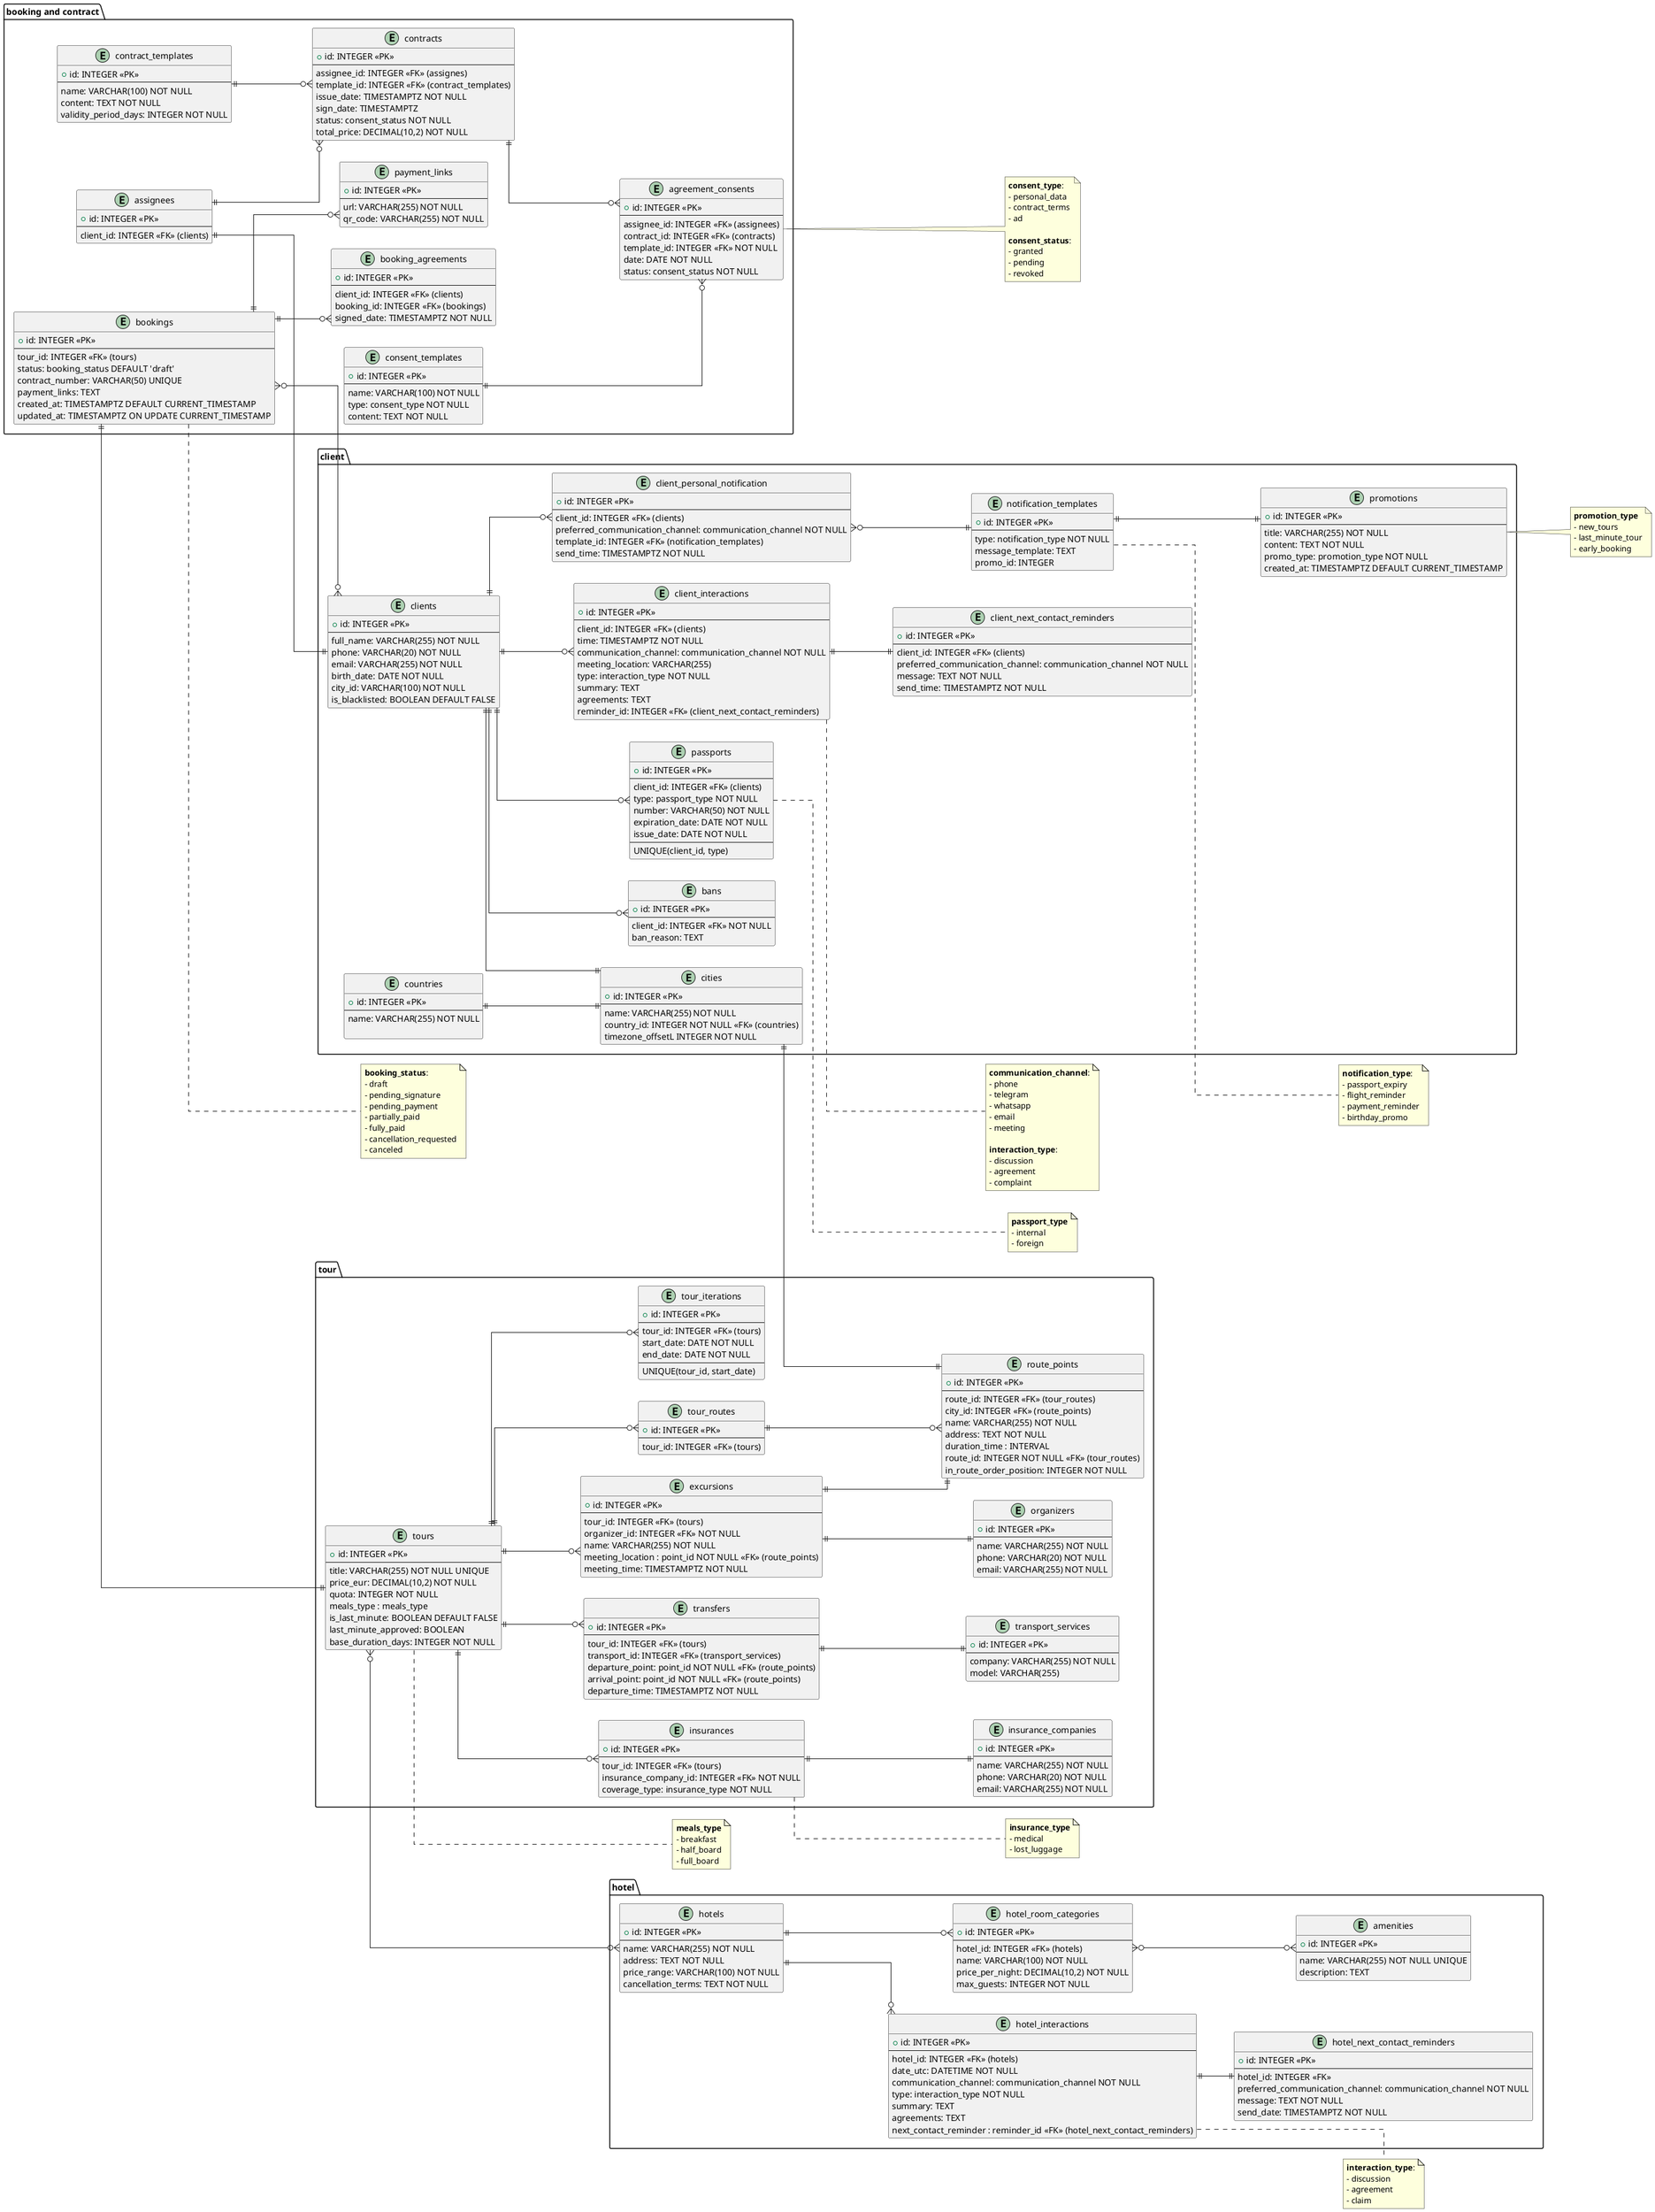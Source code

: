 @startuml trvael
skinparam Linetype ortho
left to right direction

package "client" {
  entity clients{
    + id: INTEGER <<PK>> 
    --
    full_name: VARCHAR(255) NOT NULL
    phone: VARCHAR(20) NOT NULL
    email: VARCHAR(255) NOT NULL
    birth_date: DATE NOT NULL
    city_id: VARCHAR(100) NOT NULL
    is_blacklisted: BOOLEAN DEFAULT FALSE
  }

  entity bans { 
    + id: INTEGER <<PK>>
    --
    client_id: INTEGER <<FK>> NOT NULL
    ban_reason: TEXT 
  }

  entity countries {
    + id: INTEGER <<PK>>
    --
    name: VARCHAR(255) NOT NULL

  }

  entity cities {
    + id: INTEGER <<PK>>
    --
    name: VARCHAR(255) NOT NULL
    country_id: INTEGER NOT NULL <<FK>> (countries)
    timezone_offsetL INTEGER NOT NULL
  }

  entity passports{
    + id: INTEGER <<PK>>
    --
    client_id: INTEGER <<FK>> (clients)
    type: passport_type NOT NULL
    number: VARCHAR(50) NOT NULL
    expiration_date: DATE NOT NULL
    issue_date: DATE NOT NULL
    --
    UNIQUE(client_id, type)
  }

  entity client_interactions {
    + id: INTEGER <<PK>>
    --
    client_id: INTEGER <<FK>> (clients)
    time: TIMESTAMPTZ NOT NULL
    communication_channel: communication_channel NOT NULL
    meeting_location: VARCHAR(255)
    type: interaction_type NOT NULL
    summary: TEXT
    agreements: TEXT
    reminder_id: INTEGER <<FK>> (client_next_contact_reminders)
  }

  entity client_next_contact_reminders {
    + id: INTEGER <<PK>>
    --
    client_id: INTEGER <<FK>> (clients)
    preferred_communication_channel: communication_channel NOT NULL
    message: TEXT NOT NULL
    send_time: TIMESTAMPTZ NOT NULL
  }

  entity client_personal_notification {
    + id: INTEGER <<PK>>
    --
    client_id: INTEGER <<FK>> (clients)
    preferred_communication_channel: communication_channel NOT NULL
    template_id: INTEGER <<FK>> (notification_templates)
    send_time: TIMESTAMPTZ NOT NULL
  }

  entity notification_templates {
    + id: INTEGER <<PK>>
    --
    type: notification_type NOT NULL
    message_template: TEXT
    promo_id: INTEGER 
  }

  entity promotions {
    + id: INTEGER <<PK>>
    --
    title: VARCHAR(255) NOT NULL
    content: TEXT NOT NULL
    promo_type: promotion_type NOT NULL
    created_at: TIMESTAMPTZ DEFAULT CURRENT_TIMESTAMP
  }
}

package "booking and contract" {
  entity bookings{
    + id: INTEGER <<PK>>
    --
    tour_id: INTEGER <<FK>> (tours)
    status: booking_status DEFAULT 'draft'
    contract_number: VARCHAR(50) UNIQUE
    payment_links: TEXT
    created_at: TIMESTAMPTZ DEFAULT CURRENT_TIMESTAMP
    updated_at: TIMESTAMPTZ ON UPDATE CURRENT_TIMESTAMP
  }

  entity booking_agreements {
    + id: INTEGER <<PK>>
    --
    client_id: INTEGER <<FK>> (clients)
    booking_id: INTEGER <<FK>> (bookings)
    signed_date: TIMESTAMPTZ NOT NULL
  }

  entity assignees {
    + id: INTEGER <<PK>>
    --
    client_id: INTEGER <<FK>> (clients)
  }

  entity contract_templates {
    + id: INTEGER <<PK>>
    --
    name: VARCHAR(100) NOT NULL
    content: TEXT NOT NULL
    validity_period_days: INTEGER NOT NULL
  }

  entity contracts {
    + id: INTEGER <<PK>>
    --
    assignee_id: INTEGER <<FK>> (assignes)
    template_id: INTEGER <<FK>> (contract_templates)
    issue_date: TIMESTAMPTZ NOT NULL
    sign_date: TIMESTAMPTZ
    status: consent_status NOT NULL
    total_price: DECIMAL(10,2) NOT NULL
  }

  entity agreement_consents {
    + id: INTEGER <<PK>>
    --
    assignee_id: INTEGER <<FK>> (assignees)
    contract_id: INTEGER <<FK>> (contracts)
    template_id: INTEGER <<FK>> NOT NULL
    date: DATE NOT NULL
    status: consent_status NOT NULL
  }

  entity consent_templates {
    + id: INTEGER <<PK>>
    --
    name: VARCHAR(100) NOT NULL
    type: consent_type NOT NULL
    content: TEXT NOT NULL
  }

  entity payment_links {
    + id: INTEGER <<PK>>
    --
    url: VARCHAR(255) NOT NULL
    qr_code: VARCHAR(255) NOT NULL
  }
}


package "tour" {
  entity tours{
    + id: INTEGER <<PK>>
    --
    title: VARCHAR(255) NOT NULL UNIQUE
    price_eur: DECIMAL(10,2) NOT NULL
    quota: INTEGER NOT NULL
    meals_type : meals_type
    is_last_minute: BOOLEAN DEFAULT FALSE
    last_minute_approved: BOOLEAN
    base_duration_days: INTEGER NOT NULL
  }

  ' Usually tours run several iterations during the year
  entity tour_iterations { 
    + id: INTEGER <<PK>>
    --
    tour_id: INTEGER <<FK>> (tours)
    start_date: DATE NOT NULL
    end_date: DATE NOT NULL
    --
    UNIQUE(tour_id, start_date)
  }

  entity tour_routes {
    + id: INTEGER <<PK>>
    --
    tour_id: INTEGER <<FK>> (tours)
  }

  entity route_points {
    + id: INTEGER <<PK>>
    --
    route_id: INTEGER <<FK>> (tour_routes)
    city_id: INTEGER <<FK>> (route_points)
    name: VARCHAR(255) NOT NULL
    address: TEXT NOT NULL
    duration_time : INTERVAL
    route_id: INTEGER NOT NULL <<FK>> (tour_routes)
    in_route_order_position: INTEGER NOT NULL
  }

  entity transport_services {
    + id: INTEGER <<PK>>
    --
    company: VARCHAR(255) NOT NULL
    model: VARCHAR(255)
  }

  entity transfers {
    + id: INTEGER <<PK>>
    --
    tour_id: INTEGER <<FK>> (tours)
    transport_id: INTEGER <<FK>> (transport_services)
    departure_point: point_id NOT NULL <<FK>> (route_points)
    arrival_point: point_id NOT NULL <<FK>> (route_points)
    departure_time: TIMESTAMPTZ NOT NULL
  }

  entity organizers {
    + id: INTEGER <<PK>>
    --
    name: VARCHAR(255) NOT NULL
    phone: VARCHAR(20) NOT NULL
    email: VARCHAR(255) NOT NULL
  }

  entity excursions {
    + id: INTEGER <<PK>>
    --
    tour_id: INTEGER <<FK>> (tours)
    organizer_id: INTEGER <<FK>> NOT NULL
    name: VARCHAR(255) NOT NULL
    meeting_location : point_id NOT NULL <<FK>> (route_points)
    meeting_time: TIMESTAMPTZ NOT NULL
  }

  entity insurance_companies {
    + id: INTEGER <<PK>>
    --
    name: VARCHAR(255) NOT NULL
    phone: VARCHAR(20) NOT NULL
    email: VARCHAR(255) NOT NULL
  }

  entity insurances {
    + id: INTEGER <<PK>>
    --
    tour_id: INTEGER <<FK>> (tours)
    insurance_company_id: INTEGER <<FK>> NOT NULL
    coverage_type: insurance_type NOT NULL
  }
}


package "hotel" {
  entity hotel_room_categories {
    + id: INTEGER <<PK>>
    --
    hotel_id: INTEGER <<FK>> (hotels)
    name: VARCHAR(100) NOT NULL
    price_per_night: DECIMAL(10,2) NOT NULL
    max_guests: INTEGER NOT NULL
  }

  entity amenities {
    + id: INTEGER <<PK>>
    --
    name: VARCHAR(255) NOT NULL UNIQUE
    description: TEXT
  }

  entity hotels {
    + id: INTEGER <<PK>>
    --
    name: VARCHAR(255) NOT NULL
    address: TEXT NOT NULL
    price_range: VARCHAR(100) NOT NULL
    cancellation_terms: TEXT NOT NULL
  }

  entity hotel_interactions {
    + id: INTEGER <<PK>>
    --
    hotel_id: INTEGER <<FK>> (hotels)
    date_utc: DATETIME NOT NULL
    communication_channel: communication_channel NOT NULL
    type: interaction_type NOT NULL
    summary: TEXT
    agreements: TEXT
    next_contact_reminder : reminder_id <<FK>> (hotel_next_contact_reminders)
  }

  entity hotel_next_contact_reminders {
    + id: INTEGER <<PK>>
    --
    hotel_id: INTEGER <<FK>>
    preferred_communication_channel: communication_channel NOT NULL
    message: TEXT NOT NULL
    send_date: TIMESTAMPTZ NOT NULL
  }
}

' ENUM Definitions

note right of client_interactions
  **communication_channel**:
  - phone
  - telegram
  - whatsapp
  - email
  - meeting
  
  **interaction_type**:
  - discussion
  - agreement
  - complaint
end note

note right of promotions
  **promotion_type**
  - new_tours
  - last_minute_tour
  - early_booking
end note

note right of bookings
  **booking_status**:
  - draft
  - pending_signature
  - pending_payment
  - partially_paid
  - fully_paid
  - cancellation_requested
  - canceled
end note

note right of agreement_consents
  **consent_type**:
  - personal_data
  - contract_terms
  - ad
  
  **consent_status**:
  - granted
  - pending
  - revoked
end note

note right of hotel_interactions
  **interaction_type**:
  - discussion
  - agreement
  - claim
end note

note right of tours
  **meals_type**
  - breakfast
  - half_board
  - full_board
end note

note right of notification_templates
  **notification_type**:
  - passport_expiry
  - flight_reminder
  - payment_reminder
  - birthday_promo
end note

note right of insurances
  **insurance_type**
  - medical
  - lost_luggage
end note

note right of passports
  **passport_type**
  - internal
  - foreign
end note



' Relationships

clients||--o{ passports
clients||--|| cities
clients||--o{ client_interactions
clients }o--o{ bookings
clients ||--o{ bans
client_interactions ||--|| client_next_contact_reminders
client_personal_notification }o--|| notification_templates
clients||--o{ client_personal_notification
notification_templates ||--|| promotions

countries||--||cities

bookings||--|| tours
route_points||--||cities
tours||--o{ tour_routes
tours||--o{ tour_iterations
tour_routes ||--o{ route_points
tours||--o{ transfers
tours||--o{ excursions
tours||--o{ insurances
tours}o--o{ hotels
excursions ||--|| route_points
excursions ||--|| organizers
transfers ||--|| transport_services
insurances ||--|| insurance_companies

hotels ||--o{ hotel_interactions
hotel_interactions ||--|| hotel_next_contact_reminders
hotels ||--o{ hotel_room_categories
hotel_room_categories }o--o{ amenities

bookings||--o{ booking_agreements
assignees ||--o{ contracts
assignees ||--|| clients
contract_templates ||--o{ contracts
contracts ||--o{ agreement_consents
consent_templates ||--o{ agreement_consents
bookings||--o{ payment_links

@enduml